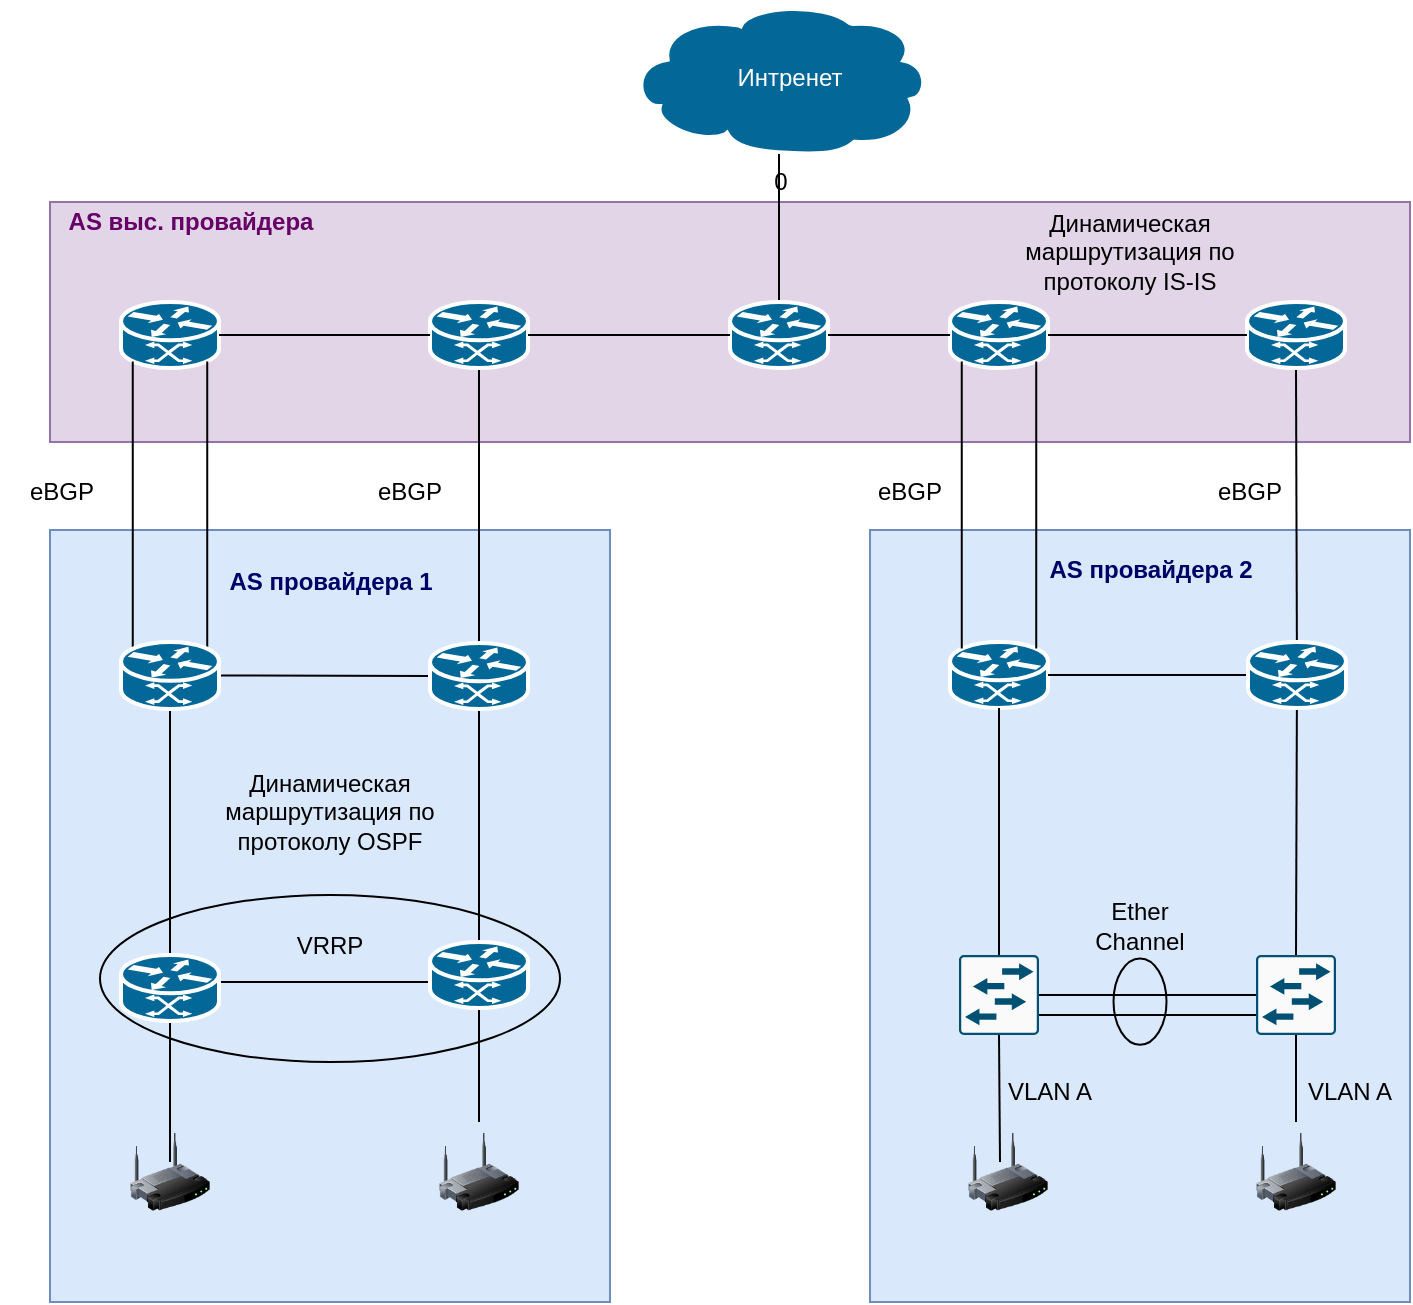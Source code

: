 <mxfile version="24.1.0" type="device">
  <diagram name="Страница — 1" id="AS_jRVgHXqLolTaCPsnB">
    <mxGraphModel dx="1036" dy="1783" grid="1" gridSize="10" guides="1" tooltips="1" connect="1" arrows="1" fold="1" page="1" pageScale="1" pageWidth="827" pageHeight="1169" math="0" shadow="0">
      <root>
        <mxCell id="0" />
        <mxCell id="1" parent="0" />
        <mxCell id="xhjMILzV3hz77SDHHNJz-1" value="" style="verticalLabelPosition=top;verticalAlign=bottom;html=1;shape=mxgraph.basic.rect;fillColor2=none;strokeWidth=1;size=20;indent=5;fillColor=#e1d5e7;strokeColor=#9673a6;labelPosition=left;align=right;" parent="1" vertex="1">
          <mxGeometry x="70" y="50" width="680" height="120" as="geometry" />
        </mxCell>
        <mxCell id="xhjMILzV3hz77SDHHNJz-2" value="AS выс. провайдера" style="text;strokeColor=none;fillColor=none;html=1;fontSize=12;fontStyle=1;verticalAlign=middle;align=center;fontColor=#660066;" parent="1" vertex="1">
          <mxGeometry x="60" y="40" width="160" height="40" as="geometry" />
        </mxCell>
        <mxCell id="xhjMILzV3hz77SDHHNJz-3" value="" style="verticalLabelPosition=top;verticalAlign=bottom;html=1;shape=mxgraph.basic.rect;fillColor2=none;strokeWidth=1;size=20;indent=5;fillColor=#dae8fc;strokeColor=#6c8ebf;labelPosition=left;align=right;" parent="1" vertex="1">
          <mxGeometry x="70" y="214" width="280" height="386" as="geometry" />
        </mxCell>
        <mxCell id="xhjMILzV3hz77SDHHNJz-5" value="&lt;font color=&quot;#000066&quot;&gt;AS провайдера 1&lt;/font&gt;" style="text;strokeColor=none;fillColor=none;html=1;fontSize=12;fontStyle=1;verticalAlign=middle;align=center;fontColor=#660066;" parent="1" vertex="1">
          <mxGeometry x="130" y="220" width="160" height="40" as="geometry" />
        </mxCell>
        <mxCell id="xhjMILzV3hz77SDHHNJz-6" value="" style="verticalLabelPosition=top;verticalAlign=bottom;html=1;shape=mxgraph.basic.rect;fillColor2=none;strokeWidth=1;size=20;indent=5;fillColor=#dae8fc;strokeColor=#6c8ebf;labelPosition=left;align=right;" parent="1" vertex="1">
          <mxGeometry x="480" y="214" width="270" height="386" as="geometry" />
        </mxCell>
        <mxCell id="xhjMILzV3hz77SDHHNJz-8" value="&lt;font color=&quot;#000066&quot;&gt;AS провайдера 2&lt;/font&gt;" style="text;strokeColor=none;fillColor=none;html=1;fontSize=12;fontStyle=1;verticalAlign=middle;align=center;fontColor=#660066;" parent="1" vertex="1">
          <mxGeometry x="540" y="214" width="160" height="40" as="geometry" />
        </mxCell>
        <mxCell id="xhjMILzV3hz77SDHHNJz-14" value="" style="shape=mxgraph.cisco.routers.atm_router;sketch=0;html=1;pointerEvents=1;dashed=0;fillColor=#036897;strokeColor=#ffffff;strokeWidth=2;verticalLabelPosition=bottom;verticalAlign=top;align=center;outlineConnect=0;" parent="1" vertex="1">
          <mxGeometry x="520" y="270" width="49" height="33" as="geometry" />
        </mxCell>
        <mxCell id="xhjMILzV3hz77SDHHNJz-16" value="" style="shape=mxgraph.cisco.routers.atm_router;sketch=0;html=1;pointerEvents=1;dashed=0;fillColor=#036897;strokeColor=#ffffff;strokeWidth=2;verticalLabelPosition=bottom;verticalAlign=top;align=center;outlineConnect=0;" parent="1" vertex="1">
          <mxGeometry x="105.5" y="100" width="49" height="33" as="geometry" />
        </mxCell>
        <mxCell id="xhjMILzV3hz77SDHHNJz-17" value="" style="shape=mxgraph.cisco.routers.atm_router;sketch=0;html=1;pointerEvents=1;dashed=0;fillColor=#036897;strokeColor=#ffffff;strokeWidth=2;verticalLabelPosition=bottom;verticalAlign=top;align=center;outlineConnect=0;" parent="1" vertex="1">
          <mxGeometry x="520" y="100" width="49" height="33" as="geometry" />
        </mxCell>
        <mxCell id="xhjMILzV3hz77SDHHNJz-19" value="0" style="shape=mxgraph.cisco.storage.cloud;sketch=0;html=1;pointerEvents=1;dashed=0;fillColor=#036897;strokeColor=#ffffff;strokeWidth=2;verticalLabelPosition=bottom;verticalAlign=top;align=center;outlineConnect=0;" parent="1" vertex="1">
          <mxGeometry x="359.5" y="-50" width="150" height="76" as="geometry" />
        </mxCell>
        <mxCell id="xhjMILzV3hz77SDHHNJz-20" value="" style="endArrow=none;html=1;rounded=0;exitX=0.5;exitY=0;exitDx=0;exitDy=0;exitPerimeter=0;" parent="1" source="6PX0Xd53wqyBHlGB1Elv-68" target="xhjMILzV3hz77SDHHNJz-19" edge="1">
          <mxGeometry width="50" height="50" relative="1" as="geometry">
            <mxPoint x="390" y="100" as="sourcePoint" />
            <mxPoint x="440" y="50" as="targetPoint" />
          </mxGeometry>
        </mxCell>
        <mxCell id="xhjMILzV3hz77SDHHNJz-22" value="" style="endArrow=none;html=1;rounded=0;entryX=0.12;entryY=0.9;entryDx=0;entryDy=0;entryPerimeter=0;exitX=0.12;exitY=0.1;exitDx=0;exitDy=0;exitPerimeter=0;" parent="1" source="xhjMILzV3hz77SDHHNJz-13" target="xhjMILzV3hz77SDHHNJz-16" edge="1">
          <mxGeometry width="50" height="50" relative="1" as="geometry">
            <mxPoint x="390" y="200" as="sourcePoint" />
            <mxPoint x="440" y="150" as="targetPoint" />
          </mxGeometry>
        </mxCell>
        <mxCell id="xhjMILzV3hz77SDHHNJz-24" value="" style="endArrow=none;html=1;rounded=0;entryX=0.12;entryY=0.9;entryDx=0;entryDy=0;entryPerimeter=0;exitX=0.12;exitY=0.1;exitDx=0;exitDy=0;exitPerimeter=0;" parent="1" source="xhjMILzV3hz77SDHHNJz-14" target="xhjMILzV3hz77SDHHNJz-17" edge="1">
          <mxGeometry width="50" height="50" relative="1" as="geometry">
            <mxPoint x="390" y="200" as="sourcePoint" />
            <mxPoint x="440" y="150" as="targetPoint" />
            <Array as="points" />
          </mxGeometry>
        </mxCell>
        <mxCell id="6PX0Xd53wqyBHlGB1Elv-7" value="" style="sketch=0;points=[[0.015,0.015,0],[0.985,0.015,0],[0.985,0.985,0],[0.015,0.985,0],[0.25,0,0],[0.5,0,0],[0.75,0,0],[1,0.25,0],[1,0.5,0],[1,0.75,0],[0.75,1,0],[0.5,1,0],[0.25,1,0],[0,0.75,0],[0,0.5,0],[0,0.25,0]];verticalLabelPosition=bottom;html=1;verticalAlign=top;aspect=fixed;align=center;pointerEvents=1;shape=mxgraph.cisco19.rect;prIcon=l2_switch;fillColor=#FAFAFA;strokeColor=#005073;" parent="1" vertex="1">
          <mxGeometry x="524.5" y="426.5" width="40" height="40" as="geometry" />
        </mxCell>
        <mxCell id="6PX0Xd53wqyBHlGB1Elv-8" value="" style="sketch=0;points=[[0.015,0.015,0],[0.985,0.015,0],[0.985,0.985,0],[0.015,0.985,0],[0.25,0,0],[0.5,0,0],[0.75,0,0],[1,0.25,0],[1,0.5,0],[1,0.75,0],[0.75,1,0],[0.5,1,0],[0.25,1,0],[0,0.75,0],[0,0.5,0],[0,0.25,0]];verticalLabelPosition=bottom;html=1;verticalAlign=top;aspect=fixed;align=center;pointerEvents=1;shape=mxgraph.cisco19.rect;prIcon=l2_switch;fillColor=#FAFAFA;strokeColor=#005073;" parent="1" vertex="1">
          <mxGeometry x="673" y="426.5" width="40" height="40" as="geometry" />
        </mxCell>
        <mxCell id="6PX0Xd53wqyBHlGB1Elv-14" value="" style="endArrow=none;html=1;rounded=0;exitX=0.5;exitY=0;exitDx=0;exitDy=0;exitPerimeter=0;" parent="1" source="6PX0Xd53wqyBHlGB1Elv-63" target="6PX0Xd53wqyBHlGB1Elv-57" edge="1">
          <mxGeometry width="50" height="50" relative="1" as="geometry">
            <mxPoint x="200" y="340" as="sourcePoint" />
            <mxPoint x="260" y="220" as="targetPoint" />
          </mxGeometry>
        </mxCell>
        <mxCell id="6PX0Xd53wqyBHlGB1Elv-15" value="" style="endArrow=none;html=1;rounded=0;entryX=0.5;entryY=1;entryDx=0;entryDy=0;entryPerimeter=0;exitX=0.5;exitY=0;exitDx=0;exitDy=0;exitPerimeter=0;" parent="1" source="75TRWrQKPOs_3KoQO0vv-8" target="xhjMILzV3hz77SDHHNJz-13" edge="1">
          <mxGeometry width="50" height="50" relative="1" as="geometry">
            <mxPoint x="130" y="420" as="sourcePoint" />
            <mxPoint x="110" y="380" as="targetPoint" />
          </mxGeometry>
        </mxCell>
        <mxCell id="6PX0Xd53wqyBHlGB1Elv-16" value="" style="endArrow=none;html=1;rounded=0;entryX=0.5;entryY=1;entryDx=0;entryDy=0;entryPerimeter=0;" parent="1" source="75TRWrQKPOs_3KoQO0vv-7" target="6PX0Xd53wqyBHlGB1Elv-63" edge="1">
          <mxGeometry width="50" height="50" relative="1" as="geometry">
            <mxPoint x="284.5" y="420" as="sourcePoint" />
            <mxPoint x="200" y="380" as="targetPoint" />
          </mxGeometry>
        </mxCell>
        <mxCell id="6PX0Xd53wqyBHlGB1Elv-17" value="" style="endArrow=none;html=1;rounded=0;entryX=0.88;entryY=0.9;entryDx=0;entryDy=0;entryPerimeter=0;exitX=0.88;exitY=0.1;exitDx=0;exitDy=0;exitPerimeter=0;" parent="1" source="xhjMILzV3hz77SDHHNJz-13" target="xhjMILzV3hz77SDHHNJz-16" edge="1">
          <mxGeometry width="50" height="50" relative="1" as="geometry">
            <mxPoint x="180" y="250" as="sourcePoint" />
            <mxPoint x="230" y="200" as="targetPoint" />
          </mxGeometry>
        </mxCell>
        <mxCell id="6PX0Xd53wqyBHlGB1Elv-18" value="" style="endArrow=none;html=1;rounded=0;entryX=0.88;entryY=0.9;entryDx=0;entryDy=0;entryPerimeter=0;exitX=0.88;exitY=0.1;exitDx=0;exitDy=0;exitPerimeter=0;" parent="1" source="xhjMILzV3hz77SDHHNJz-14" target="xhjMILzV3hz77SDHHNJz-17" edge="1">
          <mxGeometry width="50" height="50" relative="1" as="geometry">
            <mxPoint x="396" y="273" as="sourcePoint" />
            <mxPoint x="396" y="140" as="targetPoint" />
            <Array as="points" />
          </mxGeometry>
        </mxCell>
        <mxCell id="6PX0Xd53wqyBHlGB1Elv-23" value="" style="endArrow=none;html=1;rounded=0;entryX=0.5;entryY=1;entryDx=0;entryDy=0;entryPerimeter=0;" parent="1" source="6PX0Xd53wqyBHlGB1Elv-66" target="6PX0Xd53wqyBHlGB1Elv-58" edge="1">
          <mxGeometry width="50" height="50" relative="1" as="geometry">
            <mxPoint x="440" y="340" as="sourcePoint" />
            <mxPoint x="430" y="330" as="targetPoint" />
          </mxGeometry>
        </mxCell>
        <mxCell id="6PX0Xd53wqyBHlGB1Elv-27" value="" style="endArrow=none;html=1;rounded=0;entryX=0.5;entryY=1;entryDx=0;entryDy=0;entryPerimeter=0;exitX=0.5;exitY=0;exitDx=0;exitDy=0;exitPerimeter=0;" parent="1" source="6PX0Xd53wqyBHlGB1Elv-7" target="xhjMILzV3hz77SDHHNJz-14" edge="1">
          <mxGeometry width="50" height="50" relative="1" as="geometry">
            <mxPoint x="603.5" y="426.5" as="sourcePoint" />
            <mxPoint x="609" y="376.5" as="targetPoint" />
          </mxGeometry>
        </mxCell>
        <mxCell id="6PX0Xd53wqyBHlGB1Elv-30" value="" style="endArrow=none;html=1;rounded=0;exitX=0.5;exitY=0;exitDx=0;exitDy=0;exitPerimeter=0;" parent="1" source="6PX0Xd53wqyBHlGB1Elv-8" target="6PX0Xd53wqyBHlGB1Elv-66" edge="1">
          <mxGeometry width="50" height="50" relative="1" as="geometry">
            <mxPoint x="688" y="416.5" as="sourcePoint" />
            <mxPoint x="688.5" y="376.5" as="targetPoint" />
          </mxGeometry>
        </mxCell>
        <mxCell id="6PX0Xd53wqyBHlGB1Elv-38" value="" style="endArrow=none;html=1;rounded=0;exitX=1;exitY=0.5;exitDx=0;exitDy=0;exitPerimeter=0;entryX=0;entryY=0.5;entryDx=0;entryDy=0;entryPerimeter=0;" parent="1" source="xhjMILzV3hz77SDHHNJz-13" target="6PX0Xd53wqyBHlGB1Elv-63" edge="1">
          <mxGeometry width="50" height="50" relative="1" as="geometry">
            <mxPoint x="130" y="293" as="sourcePoint" />
            <mxPoint x="270" y="290" as="targetPoint" />
          </mxGeometry>
        </mxCell>
        <mxCell id="6PX0Xd53wqyBHlGB1Elv-39" value="" style="endArrow=none;html=1;rounded=0;entryX=0;entryY=0.5;entryDx=0;entryDy=0;entryPerimeter=0;" parent="1" source="xhjMILzV3hz77SDHHNJz-14" target="6PX0Xd53wqyBHlGB1Elv-66" edge="1">
          <mxGeometry width="50" height="50" relative="1" as="geometry">
            <mxPoint x="629" y="356.5" as="sourcePoint" />
            <mxPoint x="668.5" y="356.5" as="targetPoint" />
          </mxGeometry>
        </mxCell>
        <mxCell id="6PX0Xd53wqyBHlGB1Elv-43" value="" style="image;html=1;image=img/lib/clip_art/networking/Wireless_Router_128x128.png" parent="1" vertex="1">
          <mxGeometry x="110" y="510" width="40" height="50" as="geometry" />
        </mxCell>
        <mxCell id="6PX0Xd53wqyBHlGB1Elv-44" value="" style="image;html=1;image=img/lib/clip_art/networking/Wireless_Router_128x128.png" parent="1" vertex="1">
          <mxGeometry x="264.5" y="510" width="40" height="50" as="geometry" />
        </mxCell>
        <mxCell id="6PX0Xd53wqyBHlGB1Elv-45" value="" style="image;html=1;image=img/lib/clip_art/networking/Wireless_Router_128x128.png" parent="1" vertex="1">
          <mxGeometry x="529" y="510" width="40" height="50" as="geometry" />
        </mxCell>
        <mxCell id="6PX0Xd53wqyBHlGB1Elv-46" value="" style="image;html=1;image=img/lib/clip_art/networking/Wireless_Router_128x128.png" parent="1" vertex="1">
          <mxGeometry x="673" y="510" width="40" height="50" as="geometry" />
        </mxCell>
        <mxCell id="6PX0Xd53wqyBHlGB1Elv-49" value="" style="endArrow=none;html=1;rounded=0;exitX=0.5;exitY=0.4;exitDx=0;exitDy=0;exitPerimeter=0;entryX=0.5;entryY=1;entryDx=0;entryDy=0;entryPerimeter=0;" parent="1" source="6PX0Xd53wqyBHlGB1Elv-43" edge="1">
          <mxGeometry width="50" height="50" relative="1" as="geometry">
            <mxPoint x="380" y="470" as="sourcePoint" />
            <mxPoint x="130" y="460" as="targetPoint" />
          </mxGeometry>
        </mxCell>
        <mxCell id="6PX0Xd53wqyBHlGB1Elv-50" value="" style="endArrow=none;html=1;rounded=0;entryX=0.5;entryY=1;entryDx=0;entryDy=0;entryPerimeter=0;" parent="1" source="6PX0Xd53wqyBHlGB1Elv-44" target="75TRWrQKPOs_3KoQO0vv-7" edge="1">
          <mxGeometry width="50" height="50" relative="1" as="geometry">
            <mxPoint x="285" y="510" as="sourcePoint" />
            <mxPoint x="284.5" y="460" as="targetPoint" />
          </mxGeometry>
        </mxCell>
        <mxCell id="6PX0Xd53wqyBHlGB1Elv-51" value="" style="endArrow=none;html=1;rounded=0;entryX=0.5;entryY=1;entryDx=0;entryDy=0;entryPerimeter=0;" parent="1" target="6PX0Xd53wqyBHlGB1Elv-7" edge="1">
          <mxGeometry width="50" height="50" relative="1" as="geometry">
            <mxPoint x="545" y="530" as="sourcePoint" />
            <mxPoint x="608.5" y="466.5" as="targetPoint" />
          </mxGeometry>
        </mxCell>
        <mxCell id="6PX0Xd53wqyBHlGB1Elv-52" value="" style="endArrow=none;html=1;rounded=0;entryX=0.5;entryY=1;entryDx=0;entryDy=0;entryPerimeter=0;" parent="1" source="6PX0Xd53wqyBHlGB1Elv-46" target="6PX0Xd53wqyBHlGB1Elv-8" edge="1">
          <mxGeometry width="50" height="50" relative="1" as="geometry">
            <mxPoint x="688" y="508.5" as="sourcePoint" />
            <mxPoint x="688" y="466.5" as="targetPoint" />
          </mxGeometry>
        </mxCell>
        <mxCell id="6PX0Xd53wqyBHlGB1Elv-57" value="" style="shape=mxgraph.cisco.routers.atm_router;sketch=0;html=1;pointerEvents=1;dashed=0;fillColor=#036897;strokeColor=#ffffff;strokeWidth=2;verticalLabelPosition=bottom;verticalAlign=top;align=center;outlineConnect=0;" parent="1" vertex="1">
          <mxGeometry x="260" y="100" width="49" height="33" as="geometry" />
        </mxCell>
        <mxCell id="6PX0Xd53wqyBHlGB1Elv-58" value="" style="shape=mxgraph.cisco.routers.atm_router;sketch=0;html=1;pointerEvents=1;dashed=0;fillColor=#036897;strokeColor=#ffffff;strokeWidth=2;verticalLabelPosition=bottom;verticalAlign=top;align=center;outlineConnect=0;" parent="1" vertex="1">
          <mxGeometry x="668.5" y="100" width="49" height="33" as="geometry" />
        </mxCell>
        <mxCell id="6PX0Xd53wqyBHlGB1Elv-59" value="" style="endArrow=none;html=1;rounded=0;entryX=1;entryY=0.5;entryDx=0;entryDy=0;entryPerimeter=0;exitX=0;exitY=0.5;exitDx=0;exitDy=0;exitPerimeter=0;" parent="1" edge="1">
          <mxGeometry width="50" height="50" relative="1" as="geometry">
            <mxPoint x="264.5" y="440" as="sourcePoint" />
            <mxPoint x="150" y="440" as="targetPoint" />
          </mxGeometry>
        </mxCell>
        <mxCell id="6PX0Xd53wqyBHlGB1Elv-60" value="" style="endArrow=none;html=1;rounded=0;exitX=0;exitY=0.5;exitDx=0;exitDy=0;exitPerimeter=0;entryX=1;entryY=0.5;entryDx=0;entryDy=0;entryPerimeter=0;" parent="1" source="6PX0Xd53wqyBHlGB1Elv-8" target="6PX0Xd53wqyBHlGB1Elv-7" edge="1">
          <mxGeometry width="50" height="50" relative="1" as="geometry">
            <mxPoint x="668.5" y="446.5" as="sourcePoint" />
            <mxPoint x="580" y="447" as="targetPoint" />
          </mxGeometry>
        </mxCell>
        <mxCell id="6PX0Xd53wqyBHlGB1Elv-63" value="" style="shape=mxgraph.cisco.routers.atm_router;sketch=0;html=1;pointerEvents=1;dashed=0;fillColor=#036897;strokeColor=#ffffff;strokeWidth=2;verticalLabelPosition=bottom;verticalAlign=top;align=center;outlineConnect=0;" parent="1" vertex="1">
          <mxGeometry x="260" y="270.5" width="49" height="33" as="geometry" />
        </mxCell>
        <mxCell id="6PX0Xd53wqyBHlGB1Elv-66" value="" style="shape=mxgraph.cisco.routers.atm_router;sketch=0;html=1;pointerEvents=1;dashed=0;fillColor=#036897;strokeColor=#ffffff;strokeWidth=2;verticalLabelPosition=bottom;verticalAlign=top;align=center;outlineConnect=0;" parent="1" vertex="1">
          <mxGeometry x="669" y="270" width="49" height="33" as="geometry" />
        </mxCell>
        <mxCell id="6PX0Xd53wqyBHlGB1Elv-67" value="" style="endArrow=none;html=1;rounded=0;exitX=1;exitY=0.5;exitDx=0;exitDy=0;exitPerimeter=0;entryX=0;entryY=0.5;entryDx=0;entryDy=0;entryPerimeter=0;" parent="1" target="xhjMILzV3hz77SDHHNJz-13" edge="1">
          <mxGeometry width="50" height="50" relative="1" as="geometry">
            <mxPoint x="130" y="293" as="sourcePoint" />
            <mxPoint x="180" y="293" as="targetPoint" />
          </mxGeometry>
        </mxCell>
        <mxCell id="xhjMILzV3hz77SDHHNJz-13" value="" style="shape=mxgraph.cisco.routers.atm_router;sketch=0;html=1;pointerEvents=1;dashed=0;fillColor=#036897;strokeColor=#ffffff;strokeWidth=2;verticalLabelPosition=bottom;verticalAlign=top;align=center;outlineConnect=0;" parent="1" vertex="1">
          <mxGeometry x="105.5" y="270" width="49" height="33.5" as="geometry" />
        </mxCell>
        <mxCell id="6PX0Xd53wqyBHlGB1Elv-68" value="" style="shape=mxgraph.cisco.routers.atm_router;sketch=0;html=1;pointerEvents=1;dashed=0;fillColor=#036897;strokeColor=#ffffff;strokeWidth=2;verticalLabelPosition=bottom;verticalAlign=top;align=center;outlineConnect=0;" parent="1" vertex="1">
          <mxGeometry x="410" y="100" width="49" height="33" as="geometry" />
        </mxCell>
        <mxCell id="6PX0Xd53wqyBHlGB1Elv-70" value="" style="endArrow=none;html=1;rounded=0;exitX=1;exitY=0.5;exitDx=0;exitDy=0;exitPerimeter=0;entryX=0;entryY=0.5;entryDx=0;entryDy=0;entryPerimeter=0;" parent="1" source="xhjMILzV3hz77SDHHNJz-16" target="6PX0Xd53wqyBHlGB1Elv-57" edge="1">
          <mxGeometry width="50" height="50" relative="1" as="geometry">
            <mxPoint x="370" y="180" as="sourcePoint" />
            <mxPoint x="420" y="130" as="targetPoint" />
          </mxGeometry>
        </mxCell>
        <mxCell id="6PX0Xd53wqyBHlGB1Elv-71" value="" style="endArrow=none;html=1;rounded=0;exitX=1;exitY=0.5;exitDx=0;exitDy=0;exitPerimeter=0;entryX=0;entryY=0.5;entryDx=0;entryDy=0;entryPerimeter=0;" parent="1" source="xhjMILzV3hz77SDHHNJz-17" target="6PX0Xd53wqyBHlGB1Elv-58" edge="1">
          <mxGeometry width="50" height="50" relative="1" as="geometry">
            <mxPoint x="563.5" y="116" as="sourcePoint" />
            <mxPoint x="668.5" y="116" as="targetPoint" />
          </mxGeometry>
        </mxCell>
        <mxCell id="6PX0Xd53wqyBHlGB1Elv-72" value="" style="endArrow=none;html=1;rounded=0;entryX=0;entryY=0.5;entryDx=0;entryDy=0;entryPerimeter=0;" parent="1" source="6PX0Xd53wqyBHlGB1Elv-57" target="6PX0Xd53wqyBHlGB1Elv-68" edge="1">
          <mxGeometry width="50" height="50" relative="1" as="geometry">
            <mxPoint x="370" y="180" as="sourcePoint" />
            <mxPoint x="420" y="130" as="targetPoint" />
          </mxGeometry>
        </mxCell>
        <mxCell id="6PX0Xd53wqyBHlGB1Elv-73" value="" style="endArrow=none;html=1;rounded=0;entryX=1;entryY=0.5;entryDx=0;entryDy=0;entryPerimeter=0;exitX=0;exitY=0.5;exitDx=0;exitDy=0;exitPerimeter=0;" parent="1" source="xhjMILzV3hz77SDHHNJz-17" target="6PX0Xd53wqyBHlGB1Elv-68" edge="1">
          <mxGeometry width="50" height="50" relative="1" as="geometry">
            <mxPoint x="370" y="180" as="sourcePoint" />
            <mxPoint x="420" y="130" as="targetPoint" />
          </mxGeometry>
        </mxCell>
        <mxCell id="6PX0Xd53wqyBHlGB1Elv-76" value="" style="endArrow=none;html=1;rounded=0;entryX=0;entryY=0.75;entryDx=0;entryDy=0;entryPerimeter=0;exitX=1;exitY=0.75;exitDx=0;exitDy=0;exitPerimeter=0;" parent="1" source="6PX0Xd53wqyBHlGB1Elv-7" target="6PX0Xd53wqyBHlGB1Elv-8" edge="1">
          <mxGeometry width="50" height="50" relative="1" as="geometry">
            <mxPoint x="370" y="380" as="sourcePoint" />
            <mxPoint x="420" y="330" as="targetPoint" />
          </mxGeometry>
        </mxCell>
        <mxCell id="6PX0Xd53wqyBHlGB1Elv-137" value="&lt;font color=&quot;#ffffff&quot;&gt;Интренет&lt;/font&gt;" style="text;html=1;align=center;verticalAlign=middle;whiteSpace=wrap;rounded=0;" parent="1" vertex="1">
          <mxGeometry x="410" y="-27" width="60" height="30" as="geometry" />
        </mxCell>
        <mxCell id="75TRWrQKPOs_3KoQO0vv-1" value="eBGP" style="text;html=1;align=center;verticalAlign=middle;whiteSpace=wrap;rounded=0;" vertex="1" parent="1">
          <mxGeometry x="45.5" y="180" width="60" height="30" as="geometry" />
        </mxCell>
        <mxCell id="75TRWrQKPOs_3KoQO0vv-2" value="eBGP" style="text;html=1;align=center;verticalAlign=middle;whiteSpace=wrap;rounded=0;" vertex="1" parent="1">
          <mxGeometry x="220" y="180" width="60" height="30" as="geometry" />
        </mxCell>
        <mxCell id="75TRWrQKPOs_3KoQO0vv-3" value="eBGP" style="text;html=1;align=center;verticalAlign=middle;whiteSpace=wrap;rounded=0;" vertex="1" parent="1">
          <mxGeometry x="470" y="180" width="60" height="30" as="geometry" />
        </mxCell>
        <mxCell id="75TRWrQKPOs_3KoQO0vv-4" value="eBGP" style="text;html=1;align=center;verticalAlign=middle;whiteSpace=wrap;rounded=0;" vertex="1" parent="1">
          <mxGeometry x="640" y="180" width="60" height="30" as="geometry" />
        </mxCell>
        <mxCell id="75TRWrQKPOs_3KoQO0vv-5" value="Динамическая маршрутизация по протоколу IS-IS" style="text;html=1;align=center;verticalAlign=middle;whiteSpace=wrap;rounded=0;" vertex="1" parent="1">
          <mxGeometry x="540" y="60" width="140" height="30" as="geometry" />
        </mxCell>
        <mxCell id="75TRWrQKPOs_3KoQO0vv-7" value="" style="shape=mxgraph.cisco.routers.atm_router;sketch=0;html=1;pointerEvents=1;dashed=0;fillColor=#036897;strokeColor=#ffffff;strokeWidth=2;verticalLabelPosition=bottom;verticalAlign=top;align=center;outlineConnect=0;" vertex="1" parent="1">
          <mxGeometry x="260" y="420" width="49" height="33" as="geometry" />
        </mxCell>
        <mxCell id="75TRWrQKPOs_3KoQO0vv-8" value="" style="shape=mxgraph.cisco.routers.atm_router;sketch=0;html=1;pointerEvents=1;dashed=0;fillColor=#036897;strokeColor=#ffffff;strokeWidth=2;verticalLabelPosition=bottom;verticalAlign=top;align=center;outlineConnect=0;" vertex="1" parent="1">
          <mxGeometry x="105.5" y="426.5" width="49" height="33" as="geometry" />
        </mxCell>
        <mxCell id="75TRWrQKPOs_3KoQO0vv-10" value="Динамическая маршрутизация по протоколу OSPF" style="text;html=1;align=center;verticalAlign=middle;whiteSpace=wrap;rounded=0;" vertex="1" parent="1">
          <mxGeometry x="140" y="340" width="140" height="30" as="geometry" />
        </mxCell>
        <mxCell id="75TRWrQKPOs_3KoQO0vv-11" value="" style="ellipse;whiteSpace=wrap;html=1;rotation=90;strokeColor=default;fillStyle=auto;fillColor=none;" vertex="1" parent="1">
          <mxGeometry x="593.45" y="436.56" width="43.12" height="26.5" as="geometry" />
        </mxCell>
        <mxCell id="75TRWrQKPOs_3KoQO0vv-14" value="Ether Channel" style="text;html=1;align=center;verticalAlign=middle;whiteSpace=wrap;rounded=0;" vertex="1" parent="1">
          <mxGeometry x="585.01" y="396.5" width="60" height="30" as="geometry" />
        </mxCell>
        <mxCell id="75TRWrQKPOs_3KoQO0vv-15" value="" style="ellipse;whiteSpace=wrap;html=1;fillColor=none;" vertex="1" parent="1">
          <mxGeometry x="95" y="396.5" width="230" height="83.5" as="geometry" />
        </mxCell>
        <mxCell id="75TRWrQKPOs_3KoQO0vv-16" value="VRRP" style="text;html=1;align=center;verticalAlign=middle;whiteSpace=wrap;rounded=0;" vertex="1" parent="1">
          <mxGeometry x="180" y="406.56" width="60" height="30" as="geometry" />
        </mxCell>
        <mxCell id="75TRWrQKPOs_3KoQO0vv-17" value="VLAN A" style="text;html=1;align=center;verticalAlign=middle;whiteSpace=wrap;rounded=0;" vertex="1" parent="1">
          <mxGeometry x="540" y="480" width="60" height="30" as="geometry" />
        </mxCell>
        <mxCell id="75TRWrQKPOs_3KoQO0vv-18" value="VLAN A" style="text;html=1;align=center;verticalAlign=middle;whiteSpace=wrap;rounded=0;" vertex="1" parent="1">
          <mxGeometry x="690" y="480" width="60" height="30" as="geometry" />
        </mxCell>
      </root>
    </mxGraphModel>
  </diagram>
</mxfile>
